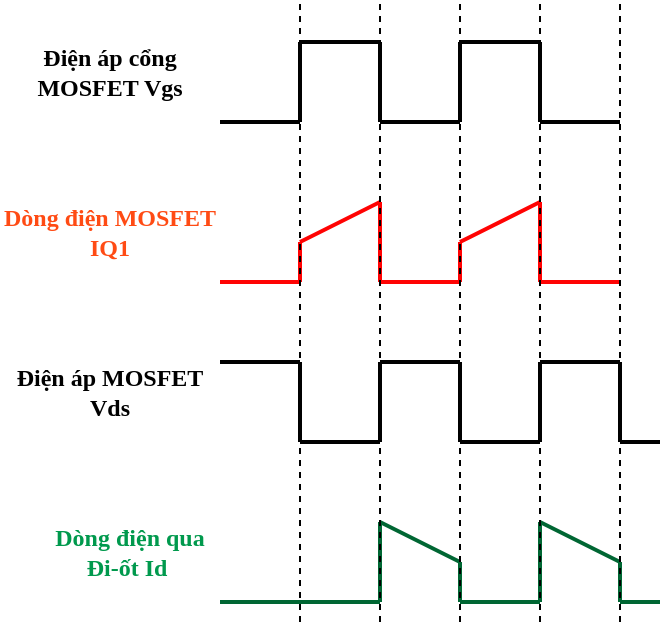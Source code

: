 <mxfile version="20.3.0" type="device"><diagram id="IG3ghQqRPpPyioW_yPvC" name="Page-1"><mxGraphModel dx="496" dy="311" grid="0" gridSize="10" guides="1" tooltips="1" connect="1" arrows="1" fold="1" page="1" pageScale="1" pageWidth="827" pageHeight="1169" math="0" shadow="0"><root><mxCell id="0"/><mxCell id="1" parent="0"/><mxCell id="DuFkMGQtXWQ_-Y-K7AOn-2" value="" style="endArrow=none;html=1;rounded=0;strokeWidth=2;" edge="1" parent="1"><mxGeometry width="50" height="50" relative="1" as="geometry"><mxPoint x="360" y="120" as="sourcePoint"/><mxPoint x="360" y="80" as="targetPoint"/></mxGeometry></mxCell><mxCell id="DuFkMGQtXWQ_-Y-K7AOn-3" value="" style="endArrow=none;html=1;rounded=0;strokeWidth=2;" edge="1" parent="1"><mxGeometry width="50" height="50" relative="1" as="geometry"><mxPoint x="360" y="80" as="sourcePoint"/><mxPoint x="400" y="80" as="targetPoint"/></mxGeometry></mxCell><mxCell id="DuFkMGQtXWQ_-Y-K7AOn-4" value="" style="endArrow=none;html=1;rounded=0;strokeWidth=2;" edge="1" parent="1"><mxGeometry width="50" height="50" relative="1" as="geometry"><mxPoint x="400" y="120" as="sourcePoint"/><mxPoint x="400" y="80" as="targetPoint"/></mxGeometry></mxCell><mxCell id="DuFkMGQtXWQ_-Y-K7AOn-6" value="" style="endArrow=none;html=1;rounded=0;strokeWidth=2;" edge="1" parent="1"><mxGeometry width="50" height="50" relative="1" as="geometry"><mxPoint x="320" y="120" as="sourcePoint"/><mxPoint x="360" y="120" as="targetPoint"/></mxGeometry></mxCell><mxCell id="DuFkMGQtXWQ_-Y-K7AOn-7" value="" style="endArrow=none;html=1;rounded=0;strokeWidth=2;" edge="1" parent="1"><mxGeometry width="50" height="50" relative="1" as="geometry"><mxPoint x="440" y="120" as="sourcePoint"/><mxPoint x="440" y="80" as="targetPoint"/></mxGeometry></mxCell><mxCell id="DuFkMGQtXWQ_-Y-K7AOn-8" value="" style="endArrow=none;html=1;rounded=0;strokeWidth=2;" edge="1" parent="1"><mxGeometry width="50" height="50" relative="1" as="geometry"><mxPoint x="440" y="80" as="sourcePoint"/><mxPoint x="480" y="80" as="targetPoint"/></mxGeometry></mxCell><mxCell id="DuFkMGQtXWQ_-Y-K7AOn-9" value="" style="endArrow=none;html=1;rounded=0;strokeWidth=2;" edge="1" parent="1"><mxGeometry width="50" height="50" relative="1" as="geometry"><mxPoint x="480" y="120" as="sourcePoint"/><mxPoint x="480" y="80" as="targetPoint"/></mxGeometry></mxCell><mxCell id="DuFkMGQtXWQ_-Y-K7AOn-10" value="" style="endArrow=none;html=1;rounded=0;strokeWidth=2;" edge="1" parent="1"><mxGeometry width="50" height="50" relative="1" as="geometry"><mxPoint x="400" y="120" as="sourcePoint"/><mxPoint x="440" y="120" as="targetPoint"/></mxGeometry></mxCell><mxCell id="DuFkMGQtXWQ_-Y-K7AOn-14" value="" style="endArrow=none;html=1;rounded=0;strokeWidth=2;" edge="1" parent="1"><mxGeometry width="50" height="50" relative="1" as="geometry"><mxPoint x="480" y="120" as="sourcePoint"/><mxPoint x="520" y="120" as="targetPoint"/></mxGeometry></mxCell><mxCell id="DuFkMGQtXWQ_-Y-K7AOn-15" value="" style="endArrow=none;html=1;rounded=0;strokeWidth=2;strokeColor=#FF0303;" edge="1" parent="1"><mxGeometry width="50" height="50" relative="1" as="geometry"><mxPoint x="360" y="200" as="sourcePoint"/><mxPoint x="360" y="180" as="targetPoint"/></mxGeometry></mxCell><mxCell id="DuFkMGQtXWQ_-Y-K7AOn-16" value="" style="endArrow=none;html=1;rounded=0;strokeWidth=2;strokeColor=#FF0303;" edge="1" parent="1"><mxGeometry width="50" height="50" relative="1" as="geometry"><mxPoint x="360" y="180" as="sourcePoint"/><mxPoint x="400" y="160" as="targetPoint"/></mxGeometry></mxCell><mxCell id="DuFkMGQtXWQ_-Y-K7AOn-17" value="" style="endArrow=none;html=1;rounded=0;strokeWidth=2;strokeColor=#FF0303;" edge="1" parent="1"><mxGeometry width="50" height="50" relative="1" as="geometry"><mxPoint x="400" y="200" as="sourcePoint"/><mxPoint x="400" y="160" as="targetPoint"/></mxGeometry></mxCell><mxCell id="DuFkMGQtXWQ_-Y-K7AOn-18" value="" style="endArrow=none;html=1;rounded=0;strokeWidth=2;strokeColor=#FF0303;" edge="1" parent="1"><mxGeometry width="50" height="50" relative="1" as="geometry"><mxPoint x="320" y="200" as="sourcePoint"/><mxPoint x="360" y="200" as="targetPoint"/></mxGeometry></mxCell><mxCell id="DuFkMGQtXWQ_-Y-K7AOn-21" value="" style="endArrow=none;html=1;rounded=0;strokeWidth=2;strokeColor=#FF0303;" edge="1" parent="1"><mxGeometry width="50" height="50" relative="1" as="geometry"><mxPoint x="480" y="200" as="sourcePoint"/><mxPoint x="480" y="160" as="targetPoint"/></mxGeometry></mxCell><mxCell id="DuFkMGQtXWQ_-Y-K7AOn-22" value="" style="endArrow=none;html=1;rounded=0;strokeWidth=2;strokeColor=#FF0303;" edge="1" parent="1"><mxGeometry width="50" height="50" relative="1" as="geometry"><mxPoint x="400" y="200" as="sourcePoint"/><mxPoint x="440" y="200" as="targetPoint"/></mxGeometry></mxCell><mxCell id="DuFkMGQtXWQ_-Y-K7AOn-23" value="" style="endArrow=none;html=1;rounded=0;strokeWidth=2;strokeColor=#FF0303;" edge="1" parent="1"><mxGeometry width="50" height="50" relative="1" as="geometry"><mxPoint x="480" y="200" as="sourcePoint"/><mxPoint x="520" y="200" as="targetPoint"/></mxGeometry></mxCell><mxCell id="DuFkMGQtXWQ_-Y-K7AOn-24" value="" style="endArrow=none;html=1;rounded=0;strokeWidth=2;strokeColor=#FF0303;" edge="1" parent="1"><mxGeometry width="50" height="50" relative="1" as="geometry"><mxPoint x="440" y="200" as="sourcePoint"/><mxPoint x="440" y="180" as="targetPoint"/></mxGeometry></mxCell><mxCell id="DuFkMGQtXWQ_-Y-K7AOn-25" value="" style="endArrow=none;html=1;rounded=0;strokeWidth=2;strokeColor=#FF0303;" edge="1" parent="1"><mxGeometry width="50" height="50" relative="1" as="geometry"><mxPoint x="440" y="180" as="sourcePoint"/><mxPoint x="480" y="160" as="targetPoint"/></mxGeometry></mxCell><mxCell id="DuFkMGQtXWQ_-Y-K7AOn-27" value="" style="endArrow=none;html=1;rounded=0;strokeWidth=2;" edge="1" parent="1"><mxGeometry width="50" height="50" relative="1" as="geometry"><mxPoint x="320" y="240" as="sourcePoint"/><mxPoint x="360" y="240" as="targetPoint"/></mxGeometry></mxCell><mxCell id="DuFkMGQtXWQ_-Y-K7AOn-28" value="" style="endArrow=none;html=1;rounded=0;strokeWidth=2;" edge="1" parent="1"><mxGeometry width="50" height="50" relative="1" as="geometry"><mxPoint x="360" y="280" as="sourcePoint"/><mxPoint x="360" y="240" as="targetPoint"/></mxGeometry></mxCell><mxCell id="DuFkMGQtXWQ_-Y-K7AOn-29" value="" style="endArrow=none;html=1;rounded=0;strokeWidth=2;" edge="1" parent="1"><mxGeometry width="50" height="50" relative="1" as="geometry"><mxPoint x="400" y="280" as="sourcePoint"/><mxPoint x="400" y="240" as="targetPoint"/></mxGeometry></mxCell><mxCell id="DuFkMGQtXWQ_-Y-K7AOn-30" value="" style="endArrow=none;html=1;rounded=0;strokeWidth=2;" edge="1" parent="1"><mxGeometry width="50" height="50" relative="1" as="geometry"><mxPoint x="400" y="240" as="sourcePoint"/><mxPoint x="440" y="240" as="targetPoint"/></mxGeometry></mxCell><mxCell id="DuFkMGQtXWQ_-Y-K7AOn-31" value="" style="endArrow=none;html=1;rounded=0;strokeWidth=2;" edge="1" parent="1"><mxGeometry width="50" height="50" relative="1" as="geometry"><mxPoint x="440" y="280" as="sourcePoint"/><mxPoint x="440" y="240" as="targetPoint"/></mxGeometry></mxCell><mxCell id="DuFkMGQtXWQ_-Y-K7AOn-32" value="" style="endArrow=none;html=1;rounded=0;strokeWidth=2;" edge="1" parent="1"><mxGeometry width="50" height="50" relative="1" as="geometry"><mxPoint x="360" y="280" as="sourcePoint"/><mxPoint x="400" y="280" as="targetPoint"/></mxGeometry></mxCell><mxCell id="DuFkMGQtXWQ_-Y-K7AOn-33" value="" style="endArrow=none;html=1;rounded=0;strokeWidth=2;" edge="1" parent="1"><mxGeometry width="50" height="50" relative="1" as="geometry"><mxPoint x="440" y="280" as="sourcePoint"/><mxPoint x="480" y="280" as="targetPoint"/></mxGeometry></mxCell><mxCell id="DuFkMGQtXWQ_-Y-K7AOn-34" value="" style="endArrow=none;html=1;rounded=0;strokeWidth=2;" edge="1" parent="1"><mxGeometry width="50" height="50" relative="1" as="geometry"><mxPoint x="480" y="280" as="sourcePoint"/><mxPoint x="480" y="240" as="targetPoint"/></mxGeometry></mxCell><mxCell id="DuFkMGQtXWQ_-Y-K7AOn-35" value="" style="endArrow=none;html=1;rounded=0;strokeWidth=2;" edge="1" parent="1"><mxGeometry width="50" height="50" relative="1" as="geometry"><mxPoint x="480" y="240" as="sourcePoint"/><mxPoint x="520" y="240" as="targetPoint"/></mxGeometry></mxCell><mxCell id="DuFkMGQtXWQ_-Y-K7AOn-36" value="" style="endArrow=none;html=1;rounded=0;strokeWidth=2;" edge="1" parent="1"><mxGeometry width="50" height="50" relative="1" as="geometry"><mxPoint x="520" y="280" as="sourcePoint"/><mxPoint x="520" y="240" as="targetPoint"/></mxGeometry></mxCell><mxCell id="DuFkMGQtXWQ_-Y-K7AOn-37" value="" style="endArrow=none;html=1;rounded=0;strokeWidth=2;" edge="1" parent="1"><mxGeometry width="50" height="50" relative="1" as="geometry"><mxPoint x="520" y="280" as="sourcePoint"/><mxPoint x="540" y="280" as="targetPoint"/></mxGeometry></mxCell><mxCell id="DuFkMGQtXWQ_-Y-K7AOn-38" value="" style="endArrow=none;html=1;rounded=0;strokeWidth=2;" edge="1" parent="1"><mxGeometry width="50" height="50" relative="1" as="geometry"><mxPoint x="320" y="240" as="sourcePoint"/><mxPoint x="360" y="240" as="targetPoint"/></mxGeometry></mxCell><mxCell id="DuFkMGQtXWQ_-Y-K7AOn-39" value="" style="endArrow=none;html=1;rounded=0;strokeWidth=2;strokeColor=#006633;" edge="1" parent="1"><mxGeometry width="50" height="50" relative="1" as="geometry"><mxPoint x="320" y="360" as="sourcePoint"/><mxPoint x="360" y="360" as="targetPoint"/></mxGeometry></mxCell><mxCell id="DuFkMGQtXWQ_-Y-K7AOn-40" value="" style="endArrow=none;html=1;rounded=0;strokeWidth=2;strokeColor=#006633;" edge="1" parent="1"><mxGeometry width="50" height="50" relative="1" as="geometry"><mxPoint x="360" y="360" as="sourcePoint"/><mxPoint x="400" y="360" as="targetPoint"/></mxGeometry></mxCell><mxCell id="DuFkMGQtXWQ_-Y-K7AOn-41" value="" style="endArrow=none;html=1;rounded=0;strokeWidth=2;strokeColor=#006633;" edge="1" parent="1"><mxGeometry width="50" height="50" relative="1" as="geometry"><mxPoint x="440" y="360" as="sourcePoint"/><mxPoint x="440" y="340" as="targetPoint"/></mxGeometry></mxCell><mxCell id="DuFkMGQtXWQ_-Y-K7AOn-42" value="" style="endArrow=none;html=1;rounded=0;strokeWidth=2;strokeColor=#006633;" edge="1" parent="1"><mxGeometry width="50" height="50" relative="1" as="geometry"><mxPoint x="400" y="360" as="sourcePoint"/><mxPoint x="400" y="320" as="targetPoint"/></mxGeometry></mxCell><mxCell id="DuFkMGQtXWQ_-Y-K7AOn-43" value="" style="endArrow=none;html=1;rounded=0;strokeWidth=2;strokeColor=#006633;" edge="1" parent="1"><mxGeometry width="50" height="50" relative="1" as="geometry"><mxPoint x="400" y="320" as="sourcePoint"/><mxPoint x="440" y="340" as="targetPoint"/></mxGeometry></mxCell><mxCell id="DuFkMGQtXWQ_-Y-K7AOn-44" value="" style="endArrow=none;html=1;rounded=0;strokeWidth=2;strokeColor=#006633;" edge="1" parent="1"><mxGeometry width="50" height="50" relative="1" as="geometry"><mxPoint x="440" y="360" as="sourcePoint"/><mxPoint x="480" y="360" as="targetPoint"/></mxGeometry></mxCell><mxCell id="DuFkMGQtXWQ_-Y-K7AOn-45" value="" style="endArrow=none;html=1;rounded=0;strokeWidth=2;strokeColor=#006633;" edge="1" parent="1"><mxGeometry width="50" height="50" relative="1" as="geometry"><mxPoint x="520" y="360" as="sourcePoint"/><mxPoint x="520" y="340" as="targetPoint"/></mxGeometry></mxCell><mxCell id="DuFkMGQtXWQ_-Y-K7AOn-46" value="" style="endArrow=none;html=1;rounded=0;strokeWidth=2;strokeColor=#006633;" edge="1" parent="1"><mxGeometry width="50" height="50" relative="1" as="geometry"><mxPoint x="480" y="360" as="sourcePoint"/><mxPoint x="480" y="320" as="targetPoint"/></mxGeometry></mxCell><mxCell id="DuFkMGQtXWQ_-Y-K7AOn-47" value="" style="endArrow=none;html=1;rounded=0;strokeWidth=2;strokeColor=#006633;" edge="1" parent="1"><mxGeometry width="50" height="50" relative="1" as="geometry"><mxPoint x="480" y="320" as="sourcePoint"/><mxPoint x="520" y="340" as="targetPoint"/></mxGeometry></mxCell><mxCell id="DuFkMGQtXWQ_-Y-K7AOn-48" value="" style="endArrow=none;html=1;rounded=0;strokeWidth=2;strokeColor=#006633;" edge="1" parent="1"><mxGeometry width="50" height="50" relative="1" as="geometry"><mxPoint x="520" y="360" as="sourcePoint"/><mxPoint x="540" y="360" as="targetPoint"/></mxGeometry></mxCell><mxCell id="DuFkMGQtXWQ_-Y-K7AOn-49" value="" style="endArrow=none;dashed=1;html=1;rounded=0;strokeColor=#000000;strokeWidth=1;" edge="1" parent="1"><mxGeometry width="50" height="50" relative="1" as="geometry"><mxPoint x="360" y="370" as="sourcePoint"/><mxPoint x="360" y="60" as="targetPoint"/></mxGeometry></mxCell><mxCell id="DuFkMGQtXWQ_-Y-K7AOn-50" value="" style="endArrow=none;dashed=1;html=1;rounded=0;strokeColor=#000000;strokeWidth=1;" edge="1" parent="1"><mxGeometry width="50" height="50" relative="1" as="geometry"><mxPoint x="400" y="370.0" as="sourcePoint"/><mxPoint x="400" y="60" as="targetPoint"/></mxGeometry></mxCell><mxCell id="DuFkMGQtXWQ_-Y-K7AOn-51" value="" style="endArrow=none;dashed=1;html=1;rounded=0;strokeColor=#000000;strokeWidth=1;" edge="1" parent="1"><mxGeometry width="50" height="50" relative="1" as="geometry"><mxPoint x="440" y="370.0" as="sourcePoint"/><mxPoint x="440" y="60" as="targetPoint"/></mxGeometry></mxCell><mxCell id="DuFkMGQtXWQ_-Y-K7AOn-52" value="" style="endArrow=none;dashed=1;html=1;rounded=0;strokeColor=#000000;strokeWidth=1;" edge="1" parent="1"><mxGeometry width="50" height="50" relative="1" as="geometry"><mxPoint x="480" y="370.0" as="sourcePoint"/><mxPoint x="480" y="60" as="targetPoint"/></mxGeometry></mxCell><mxCell id="DuFkMGQtXWQ_-Y-K7AOn-53" value="" style="endArrow=none;dashed=1;html=1;rounded=0;strokeColor=#000000;strokeWidth=1;" edge="1" parent="1"><mxGeometry width="50" height="50" relative="1" as="geometry"><mxPoint x="520" y="370.0" as="sourcePoint"/><mxPoint x="520" y="60" as="targetPoint"/></mxGeometry></mxCell><mxCell id="DuFkMGQtXWQ_-Y-K7AOn-54" value="&lt;b style=&quot;&quot;&gt;&lt;font style=&quot;font-size: 12px;&quot; face=&quot;Verdana&quot;&gt;Điện áp cổng MOSFET Vgs&lt;/font&gt;&lt;/b&gt;" style="text;html=1;strokeColor=none;fillColor=none;align=center;verticalAlign=middle;whiteSpace=wrap;rounded=0;" vertex="1" parent="1"><mxGeometry x="210" y="80" width="110" height="30" as="geometry"/></mxCell><mxCell id="DuFkMGQtXWQ_-Y-K7AOn-55" value="&lt;b style=&quot;&quot;&gt;&lt;font color=&quot;#ff4b14&quot; style=&quot;font-size: 12px;&quot; face=&quot;Verdana&quot;&gt;Dòng điện MOSFET IQ1&lt;/font&gt;&lt;/b&gt;" style="text;html=1;strokeColor=none;fillColor=none;align=center;verticalAlign=middle;whiteSpace=wrap;rounded=0;" vertex="1" parent="1"><mxGeometry x="210" y="160" width="110" height="30" as="geometry"/></mxCell><mxCell id="DuFkMGQtXWQ_-Y-K7AOn-56" value="&lt;b style=&quot;&quot;&gt;&lt;font style=&quot;font-size: 12px;&quot; face=&quot;Verdana&quot;&gt;Điện áp MOSFET Vds&lt;/font&gt;&lt;/b&gt;" style="text;html=1;strokeColor=none;fillColor=none;align=center;verticalAlign=middle;whiteSpace=wrap;rounded=0;strokeWidth=12;" vertex="1" parent="1"><mxGeometry x="210" y="240" width="110" height="30" as="geometry"/></mxCell><mxCell id="DuFkMGQtXWQ_-Y-K7AOn-57" value="&lt;b style=&quot;&quot;&gt;&lt;font color=&quot;#00994d&quot; style=&quot;font-size: 12px;&quot; face=&quot;Verdana&quot;&gt;Dòng điện qua Đi-ốt Id&amp;nbsp;&lt;/font&gt;&lt;/b&gt;" style="text;html=1;strokeColor=none;fillColor=none;align=center;verticalAlign=middle;whiteSpace=wrap;rounded=0;" vertex="1" parent="1"><mxGeometry x="230" y="320" width="90" height="30" as="geometry"/></mxCell></root></mxGraphModel></diagram></mxfile>